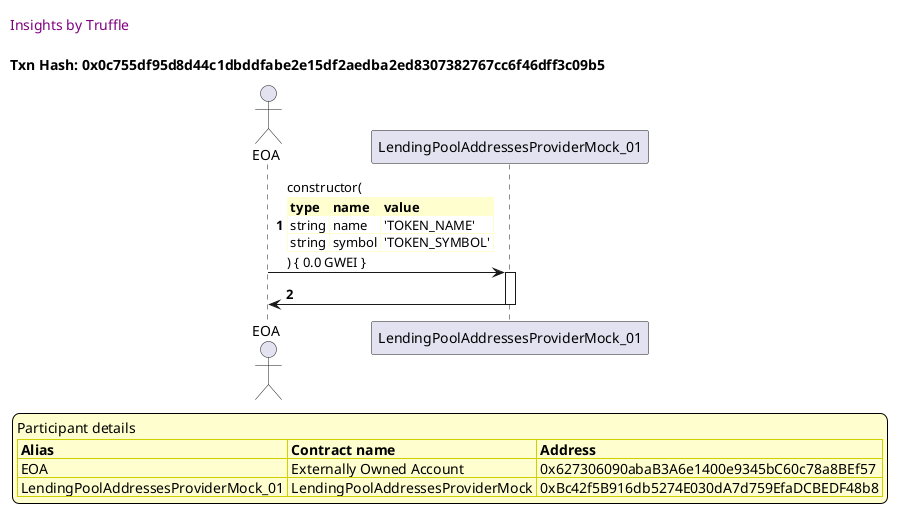 

@startuml

autonumber
skinparam legendBackgroundColor #FEFECE

<style>
      header {
        HorizontalAlignment left
        FontColor purple
        FontSize 14
        Padding 10
      }
    </style>

header Insights by Truffle

title Txn Hash: 0x0c755df95d8d44c1dbddfabe2e15df2aedba2ed8307382767cc6f46dff3c09b5


actor EOA as "EOA"
participant LendingPoolAddressesProviderMock_01 as "LendingPoolAddressesProviderMock_01"

"EOA" -> "LendingPoolAddressesProviderMock_01" ++: constructor(\n\
<#FEFECE,#FEFECE>|= type |= name |= value |\n\
| string | name | 'TOKEN_NAME' |\n\
| string | symbol | 'TOKEN_SYMBOL' |\n\
) { 0.0 GWEI }
"LendingPoolAddressesProviderMock_01" -> "EOA" --: 

legend
Participant details
<#FEFECE,#D0D000>|= Alias |= Contract name |= Address |
<#FEFECE>| EOA | Externally Owned Account | 0x627306090abaB3A6e1400e9345bC60c78a8BEf57 |
<#FEFECE>| LendingPoolAddressesProviderMock_01 | LendingPoolAddressesProviderMock | 0xBc42f5B916db5274E030dA7d759EfaDCBEDF48b8 |
endlegend

@enduml